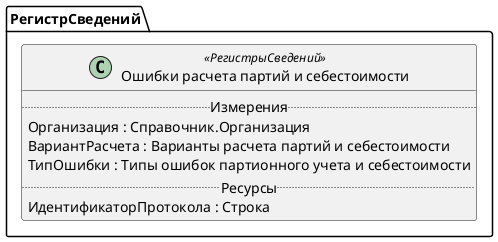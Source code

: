 ﻿@startuml ОшибкиРасчетаПартийИСебестоимости
'!include templates.wsd
'..\include templates.wsd
class РегистрСведений.ОшибкиРасчетаПартийИСебестоимости as "Ошибки расчета партий и себестоимости" <<РегистрыСведений>>
{
..Измерения..
Организация : Справочник.Организация
ВариантРасчета : Варианты расчета партий и себестоимости
ТипОшибки : Типы ошибок партионного учета и себестоимости
..Ресурсы..
ИдентификаторПротокола : Строка
}
@enduml

